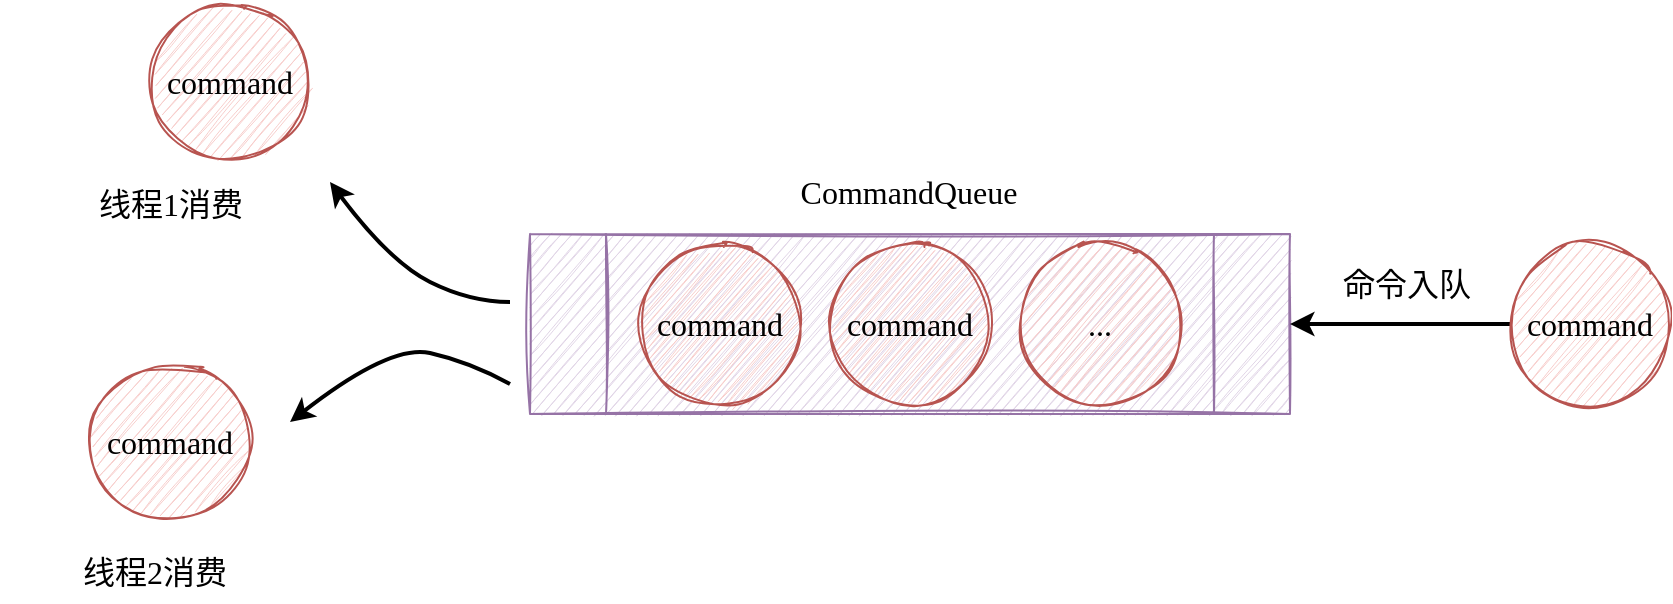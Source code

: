 <mxfile version="20.3.0" type="device"><diagram id="0GwhqxekJrT-VnxqsKM9" name="第 1 页"><mxGraphModel dx="1072" dy="774" grid="1" gridSize="10" guides="1" tooltips="1" connect="1" arrows="1" fold="1" page="1" pageScale="1" pageWidth="1169" pageHeight="827" math="0" shadow="0"><root><mxCell id="0"/><mxCell id="1" parent="0"/><mxCell id="F8iyRb3Pv0SXZNGG_vmm-53" style="edgeStyle=none;rounded=0;sketch=1;orthogonalLoop=1;jettySize=auto;html=1;strokeWidth=2;fontFamily=Comic Sans MS;fontSize=16;" parent="1" edge="1"><mxGeometry relative="1" as="geometry"><mxPoint x="730" y="510" as="sourcePoint"/></mxGeometry></mxCell><mxCell id="k0iX136rv-r_lHL9TjmA-14" value="" style="shape=process;whiteSpace=wrap;html=1;backgroundOutline=1;fontFamily=Comic Sans MS;fontSize=16;fillColor=#e1d5e7;strokeColor=#9673a6;sketch=1;" vertex="1" parent="1"><mxGeometry x="370" y="196" width="380" height="90" as="geometry"/></mxCell><mxCell id="k0iX136rv-r_lHL9TjmA-15" value="command" style="ellipse;whiteSpace=wrap;html=1;aspect=fixed;sketch=1;fontFamily=Comic Sans MS;fontSize=16;fillColor=#f8cecc;strokeColor=#b85450;" vertex="1" parent="1"><mxGeometry x="425" y="201" width="80" height="80" as="geometry"/></mxCell><mxCell id="k0iX136rv-r_lHL9TjmA-16" value="command" style="ellipse;whiteSpace=wrap;html=1;aspect=fixed;sketch=1;fontFamily=Comic Sans MS;fontSize=16;fillColor=#f8cecc;strokeColor=#b85450;" vertex="1" parent="1"><mxGeometry x="520" y="201" width="80" height="80" as="geometry"/></mxCell><mxCell id="k0iX136rv-r_lHL9TjmA-17" value="..." style="ellipse;whiteSpace=wrap;html=1;aspect=fixed;sketch=1;fontFamily=Comic Sans MS;fontSize=16;fillColor=#f8cecc;strokeColor=#b85450;" vertex="1" parent="1"><mxGeometry x="615" y="201" width="80" height="80" as="geometry"/></mxCell><mxCell id="k0iX136rv-r_lHL9TjmA-19" style="edgeStyle=orthogonalEdgeStyle;rounded=0;orthogonalLoop=1;jettySize=auto;html=1;entryX=1;entryY=0.5;entryDx=0;entryDy=0;strokeWidth=2;fontFamily=Comic Sans MS;fontSize=16;endArrow=classic;endFill=1;" edge="1" parent="1" source="k0iX136rv-r_lHL9TjmA-18" target="k0iX136rv-r_lHL9TjmA-14"><mxGeometry relative="1" as="geometry"/></mxCell><mxCell id="k0iX136rv-r_lHL9TjmA-20" value="命令入队" style="edgeLabel;html=1;align=center;verticalAlign=middle;resizable=0;points=[];fontSize=16;fontFamily=Comic Sans MS;" vertex="1" connectable="0" parent="k0iX136rv-r_lHL9TjmA-19"><mxGeometry x="-0.008" y="1" relative="1" as="geometry"><mxPoint x="2" y="-21" as="offset"/></mxGeometry></mxCell><mxCell id="k0iX136rv-r_lHL9TjmA-18" value="command" style="ellipse;whiteSpace=wrap;html=1;aspect=fixed;sketch=1;fontFamily=Comic Sans MS;fontSize=16;fillColor=#f8cecc;strokeColor=#b85450;" vertex="1" parent="1"><mxGeometry x="860" y="201" width="80" height="80" as="geometry"/></mxCell><mxCell id="k0iX136rv-r_lHL9TjmA-21" value="&lt;font face=&quot;Comic Sans MS&quot;&gt;&lt;span style=&quot;font-size: 16px;&quot;&gt;CommandQueue&lt;/span&gt;&lt;/font&gt;" style="text;html=1;strokeColor=none;fillColor=none;align=center;verticalAlign=middle;whiteSpace=wrap;rounded=0;" vertex="1" parent="1"><mxGeometry x="482" y="160" width="155" height="30" as="geometry"/></mxCell><mxCell id="k0iX136rv-r_lHL9TjmA-22" value="" style="curved=1;endArrow=classic;html=1;rounded=0;strokeWidth=2;fontFamily=Comic Sans MS;fontSize=16;" edge="1" parent="1"><mxGeometry width="50" height="50" relative="1" as="geometry"><mxPoint x="360" y="230" as="sourcePoint"/><mxPoint x="270" y="170" as="targetPoint"/><Array as="points"><mxPoint x="340" y="230"/><mxPoint x="300" y="210"/></Array></mxGeometry></mxCell><mxCell id="k0iX136rv-r_lHL9TjmA-23" value="" style="curved=1;endArrow=classic;html=1;rounded=0;strokeWidth=2;fontFamily=Comic Sans MS;fontSize=16;" edge="1" parent="1"><mxGeometry width="50" height="50" relative="1" as="geometry"><mxPoint x="360" y="271" as="sourcePoint"/><mxPoint x="250" y="290" as="targetPoint"/><Array as="points"><mxPoint x="340" y="260"/><mxPoint x="300" y="251"/></Array></mxGeometry></mxCell><mxCell id="k0iX136rv-r_lHL9TjmA-24" value="command" style="ellipse;whiteSpace=wrap;html=1;aspect=fixed;sketch=1;fontFamily=Comic Sans MS;fontSize=16;fillColor=#f8cecc;strokeColor=#b85450;" vertex="1" parent="1"><mxGeometry x="180" y="80" width="80" height="80" as="geometry"/></mxCell><mxCell id="k0iX136rv-r_lHL9TjmA-25" value="command" style="ellipse;whiteSpace=wrap;html=1;aspect=fixed;sketch=1;fontFamily=Comic Sans MS;fontSize=16;fillColor=#f8cecc;strokeColor=#b85450;" vertex="1" parent="1"><mxGeometry x="150" y="260" width="80" height="80" as="geometry"/></mxCell><mxCell id="k0iX136rv-r_lHL9TjmA-26" value="&lt;font face=&quot;Comic Sans MS&quot;&gt;&lt;span style=&quot;font-size: 16px;&quot;&gt;线程1消费&lt;/span&gt;&lt;/font&gt;" style="text;html=1;strokeColor=none;fillColor=none;align=center;verticalAlign=middle;whiteSpace=wrap;rounded=0;" vertex="1" parent="1"><mxGeometry x="112.5" y="166" width="155" height="30" as="geometry"/></mxCell><mxCell id="k0iX136rv-r_lHL9TjmA-27" value="&lt;font face=&quot;Comic Sans MS&quot;&gt;&lt;span style=&quot;font-size: 16px;&quot;&gt;线程2消费&lt;/span&gt;&lt;/font&gt;" style="text;html=1;strokeColor=none;fillColor=none;align=center;verticalAlign=middle;whiteSpace=wrap;rounded=0;" vertex="1" parent="1"><mxGeometry x="105" y="350" width="155" height="30" as="geometry"/></mxCell></root></mxGraphModel></diagram></mxfile>